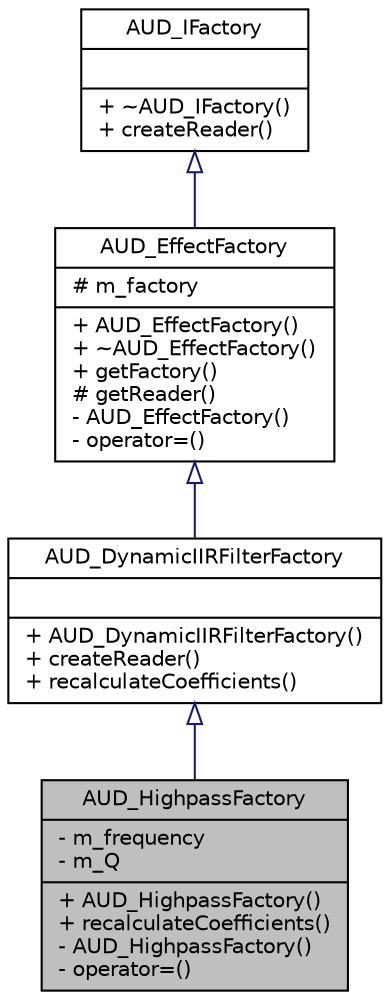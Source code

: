digraph G
{
  edge [fontname="Helvetica",fontsize="10",labelfontname="Helvetica",labelfontsize="10"];
  node [fontname="Helvetica",fontsize="10",shape=record];
  Node1 [label="{AUD_HighpassFactory\n|- m_frequency\l- m_Q\l|+ AUD_HighpassFactory()\l+ recalculateCoefficients()\l- AUD_HighpassFactory()\l- operator=()\l}",height=0.2,width=0.4,color="black", fillcolor="grey75", style="filled" fontcolor="black"];
  Node2 -> Node1 [dir=back,color="midnightblue",fontsize="10",style="solid",arrowtail="empty",fontname="Helvetica"];
  Node2 [label="{AUD_DynamicIIRFilterFactory\n||+ AUD_DynamicIIRFilterFactory()\l+ createReader()\l+ recalculateCoefficients()\l}",height=0.2,width=0.4,color="black", fillcolor="white", style="filled",URL="$d5/da7/classAUD__DynamicIIRFilterFactory.html"];
  Node3 -> Node2 [dir=back,color="midnightblue",fontsize="10",style="solid",arrowtail="empty",fontname="Helvetica"];
  Node3 [label="{AUD_EffectFactory\n|# m_factory\l|+ AUD_EffectFactory()\l+ ~AUD_EffectFactory()\l+ getFactory()\l# getReader()\l- AUD_EffectFactory()\l- operator=()\l}",height=0.2,width=0.4,color="black", fillcolor="white", style="filled",URL="$db/d5e/classAUD__EffectFactory.html"];
  Node4 -> Node3 [dir=back,color="midnightblue",fontsize="10",style="solid",arrowtail="empty",fontname="Helvetica"];
  Node4 [label="{AUD_IFactory\n||+ ~AUD_IFactory()\l+ createReader()\l}",height=0.2,width=0.4,color="black", fillcolor="white", style="filled",URL="$db/d97/classAUD__IFactory.html"];
}
